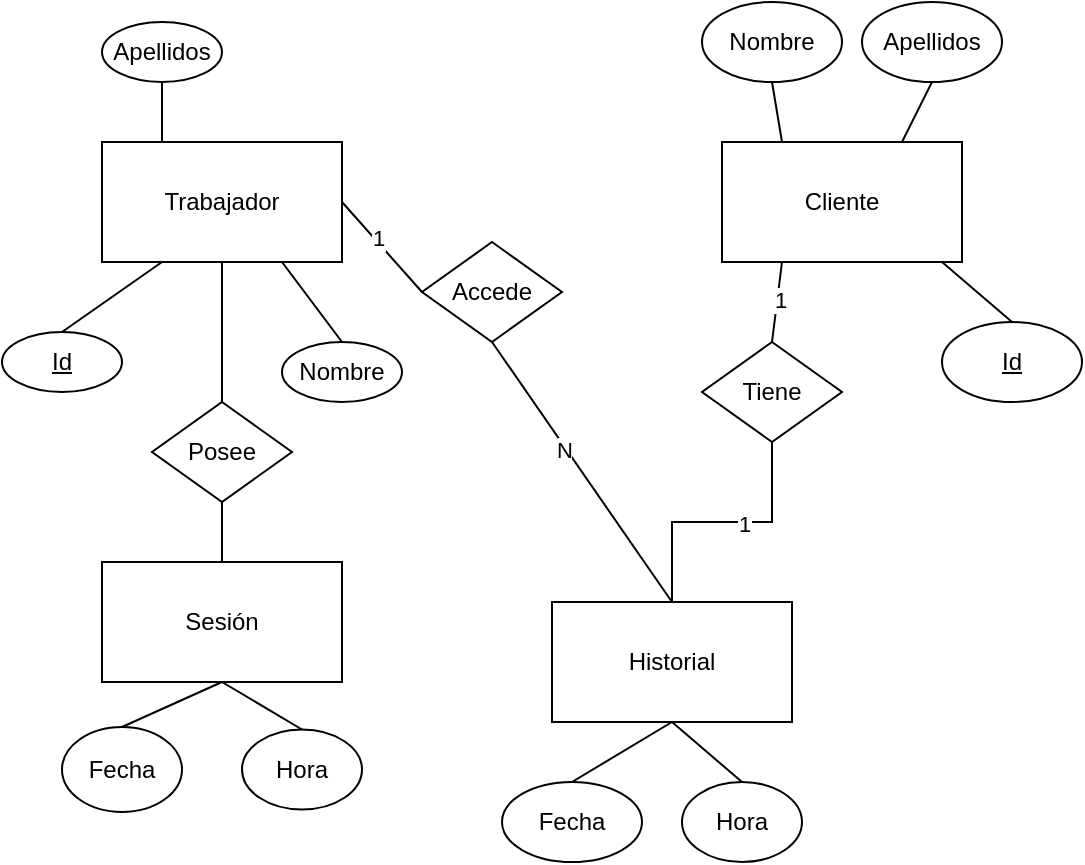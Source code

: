 <mxfile version="23.1.2" type="github">
  <diagram id="R2lEEEUBdFMjLlhIrx00" name="Page-1">
    <mxGraphModel dx="810" dy="451" grid="1" gridSize="10" guides="1" tooltips="1" connect="1" arrows="1" fold="1" page="1" pageScale="1" pageWidth="850" pageHeight="1100" math="0" shadow="0" extFonts="Permanent Marker^https://fonts.googleapis.com/css?family=Permanent+Marker">
      <root>
        <mxCell id="0" />
        <mxCell id="1" parent="0" />
        <mxCell id="xiHN5ZuXpYM65SC3CbbS-1" value="" style="shape=partialRectangle;overflow=hidden;connectable=0;fillColor=none;top=0;left=0;bottom=0;right=0;" vertex="1" parent="1">
          <mxGeometry x="110" y="270" width="30" height="30" as="geometry">
            <mxRectangle width="30" height="30" as="alternateBounds" />
          </mxGeometry>
        </mxCell>
        <mxCell id="xiHN5ZuXpYM65SC3CbbS-48" value="Trabajador" style="rounded=0;whiteSpace=wrap;html=1;" vertex="1" parent="1">
          <mxGeometry x="80" y="110" width="120" height="60" as="geometry" />
        </mxCell>
        <mxCell id="xiHN5ZuXpYM65SC3CbbS-49" value="" style="endArrow=none;html=1;rounded=0;entryX=0.25;entryY=1;entryDx=0;entryDy=0;exitX=0.5;exitY=0;exitDx=0;exitDy=0;" edge="1" parent="1" source="xiHN5ZuXpYM65SC3CbbS-50" target="xiHN5ZuXpYM65SC3CbbS-48">
          <mxGeometry width="50" height="50" relative="1" as="geometry">
            <mxPoint x="100" y="210" as="sourcePoint" />
            <mxPoint x="340" y="190" as="targetPoint" />
          </mxGeometry>
        </mxCell>
        <mxCell id="xiHN5ZuXpYM65SC3CbbS-50" value="&lt;u&gt;Id&lt;/u&gt;" style="ellipse;whiteSpace=wrap;html=1;" vertex="1" parent="1">
          <mxGeometry x="30" y="205" width="60" height="30" as="geometry" />
        </mxCell>
        <mxCell id="xiHN5ZuXpYM65SC3CbbS-51" value="" style="endArrow=none;html=1;rounded=0;entryX=0.75;entryY=1;entryDx=0;entryDy=0;exitX=0.5;exitY=0;exitDx=0;exitDy=0;" edge="1" parent="1" source="xiHN5ZuXpYM65SC3CbbS-52" target="xiHN5ZuXpYM65SC3CbbS-48">
          <mxGeometry width="50" height="50" relative="1" as="geometry">
            <mxPoint x="170" y="210" as="sourcePoint" />
            <mxPoint x="120" y="180" as="targetPoint" />
          </mxGeometry>
        </mxCell>
        <mxCell id="xiHN5ZuXpYM65SC3CbbS-52" value="Nombre" style="ellipse;whiteSpace=wrap;html=1;" vertex="1" parent="1">
          <mxGeometry x="170" y="210" width="60" height="30" as="geometry" />
        </mxCell>
        <mxCell id="xiHN5ZuXpYM65SC3CbbS-53" value="Apellidos" style="ellipse;whiteSpace=wrap;html=1;" vertex="1" parent="1">
          <mxGeometry x="80" y="50" width="60" height="30" as="geometry" />
        </mxCell>
        <mxCell id="xiHN5ZuXpYM65SC3CbbS-54" value="" style="endArrow=none;html=1;rounded=0;entryX=0.5;entryY=1;entryDx=0;entryDy=0;exitX=0.25;exitY=0;exitDx=0;exitDy=0;" edge="1" parent="1" source="xiHN5ZuXpYM65SC3CbbS-48" target="xiHN5ZuXpYM65SC3CbbS-53">
          <mxGeometry width="50" height="50" relative="1" as="geometry">
            <mxPoint x="110" y="220" as="sourcePoint" />
            <mxPoint x="120" y="180" as="targetPoint" />
          </mxGeometry>
        </mxCell>
        <mxCell id="xiHN5ZuXpYM65SC3CbbS-55" value="Accede" style="rhombus;whiteSpace=wrap;html=1;" vertex="1" parent="1">
          <mxGeometry x="240" y="160" width="70" height="50" as="geometry" />
        </mxCell>
        <mxCell id="xiHN5ZuXpYM65SC3CbbS-56" value="" style="endArrow=none;html=1;rounded=0;exitX=1;exitY=0.5;exitDx=0;exitDy=0;entryX=0;entryY=0.5;entryDx=0;entryDy=0;" edge="1" parent="1" source="xiHN5ZuXpYM65SC3CbbS-48" target="xiHN5ZuXpYM65SC3CbbS-55">
          <mxGeometry width="50" height="50" relative="1" as="geometry">
            <mxPoint x="310" y="210" as="sourcePoint" />
            <mxPoint x="360" y="160" as="targetPoint" />
          </mxGeometry>
        </mxCell>
        <mxCell id="xiHN5ZuXpYM65SC3CbbS-68" value="1" style="edgeLabel;html=1;align=center;verticalAlign=middle;resizable=0;points=[];" vertex="1" connectable="0" parent="xiHN5ZuXpYM65SC3CbbS-56">
          <mxGeometry x="-0.174" y="1" relative="1" as="geometry">
            <mxPoint as="offset" />
          </mxGeometry>
        </mxCell>
        <mxCell id="xiHN5ZuXpYM65SC3CbbS-57" value="" style="endArrow=none;html=1;rounded=0;exitX=0.5;exitY=1;exitDx=0;exitDy=0;entryX=0.5;entryY=0;entryDx=0;entryDy=0;" edge="1" parent="1" source="xiHN5ZuXpYM65SC3CbbS-55" target="xiHN5ZuXpYM65SC3CbbS-70">
          <mxGeometry width="50" height="50" relative="1" as="geometry">
            <mxPoint x="380" y="139.76" as="sourcePoint" />
            <mxPoint x="410" y="140" as="targetPoint" />
          </mxGeometry>
        </mxCell>
        <mxCell id="xiHN5ZuXpYM65SC3CbbS-69" value="N" style="edgeLabel;html=1;align=center;verticalAlign=middle;resizable=0;points=[];" vertex="1" connectable="0" parent="xiHN5ZuXpYM65SC3CbbS-57">
          <mxGeometry x="-0.186" y="-1" relative="1" as="geometry">
            <mxPoint as="offset" />
          </mxGeometry>
        </mxCell>
        <mxCell id="xiHN5ZuXpYM65SC3CbbS-58" value="Cliente" style="rounded=0;whiteSpace=wrap;html=1;" vertex="1" parent="1">
          <mxGeometry x="390" y="110" width="120" height="60" as="geometry" />
        </mxCell>
        <mxCell id="xiHN5ZuXpYM65SC3CbbS-61" value="" style="endArrow=none;html=1;rounded=0;entryX=0.25;entryY=1;entryDx=0;entryDy=0;exitX=0.5;exitY=0;exitDx=0;exitDy=0;" edge="1" parent="1" source="xiHN5ZuXpYM65SC3CbbS-76" target="xiHN5ZuXpYM65SC3CbbS-58">
          <mxGeometry width="50" height="50" relative="1" as="geometry">
            <mxPoint x="415" y="205" as="sourcePoint" />
            <mxPoint x="360" y="160" as="targetPoint" />
          </mxGeometry>
        </mxCell>
        <mxCell id="xiHN5ZuXpYM65SC3CbbS-79" value="1" style="edgeLabel;html=1;align=center;verticalAlign=middle;resizable=0;points=[];" vertex="1" connectable="0" parent="xiHN5ZuXpYM65SC3CbbS-61">
          <mxGeometry x="0.095" y="-1" relative="1" as="geometry">
            <mxPoint as="offset" />
          </mxGeometry>
        </mxCell>
        <mxCell id="xiHN5ZuXpYM65SC3CbbS-62" value="&lt;u&gt;Id&lt;/u&gt;" style="ellipse;whiteSpace=wrap;html=1;" vertex="1" parent="1">
          <mxGeometry x="500" y="200" width="70" height="40" as="geometry" />
        </mxCell>
        <mxCell id="xiHN5ZuXpYM65SC3CbbS-63" value="" style="endArrow=none;html=1;rounded=0;entryX=0.25;entryY=1;entryDx=0;entryDy=0;exitX=0.5;exitY=0;exitDx=0;exitDy=0;" edge="1" parent="1" source="xiHN5ZuXpYM65SC3CbbS-62">
          <mxGeometry width="50" height="50" relative="1" as="geometry">
            <mxPoint x="390" y="210" as="sourcePoint" />
            <mxPoint x="500" y="170" as="targetPoint" />
          </mxGeometry>
        </mxCell>
        <mxCell id="xiHN5ZuXpYM65SC3CbbS-64" value="Nombre" style="ellipse;whiteSpace=wrap;html=1;" vertex="1" parent="1">
          <mxGeometry x="380" y="40" width="70" height="40" as="geometry" />
        </mxCell>
        <mxCell id="xiHN5ZuXpYM65SC3CbbS-65" value="" style="endArrow=none;html=1;rounded=0;entryX=0.25;entryY=0;entryDx=0;entryDy=0;exitX=0.5;exitY=1;exitDx=0;exitDy=0;" edge="1" parent="1" source="xiHN5ZuXpYM65SC3CbbS-64" target="xiHN5ZuXpYM65SC3CbbS-58">
          <mxGeometry width="50" height="50" relative="1" as="geometry">
            <mxPoint x="320" y="45" as="sourcePoint" />
            <mxPoint x="430" y="5" as="targetPoint" />
          </mxGeometry>
        </mxCell>
        <mxCell id="xiHN5ZuXpYM65SC3CbbS-66" value="Apellidos" style="ellipse;whiteSpace=wrap;html=1;" vertex="1" parent="1">
          <mxGeometry x="460" y="40" width="70" height="40" as="geometry" />
        </mxCell>
        <mxCell id="xiHN5ZuXpYM65SC3CbbS-67" value="" style="endArrow=none;html=1;rounded=0;entryX=0.75;entryY=0;entryDx=0;entryDy=0;exitX=0.5;exitY=1;exitDx=0;exitDy=0;" edge="1" parent="1" source="xiHN5ZuXpYM65SC3CbbS-66" target="xiHN5ZuXpYM65SC3CbbS-58">
          <mxGeometry width="50" height="50" relative="1" as="geometry">
            <mxPoint x="435" y="90" as="sourcePoint" />
            <mxPoint x="430" y="120" as="targetPoint" />
          </mxGeometry>
        </mxCell>
        <mxCell id="xiHN5ZuXpYM65SC3CbbS-70" value="Historial" style="rounded=0;whiteSpace=wrap;html=1;" vertex="1" parent="1">
          <mxGeometry x="305" y="340" width="120" height="60" as="geometry" />
        </mxCell>
        <mxCell id="xiHN5ZuXpYM65SC3CbbS-77" style="edgeStyle=orthogonalEdgeStyle;rounded=0;orthogonalLoop=1;jettySize=auto;html=1;entryX=0.5;entryY=0;entryDx=0;entryDy=0;endArrow=none;endFill=0;" edge="1" parent="1" source="xiHN5ZuXpYM65SC3CbbS-76" target="xiHN5ZuXpYM65SC3CbbS-70">
          <mxGeometry relative="1" as="geometry" />
        </mxCell>
        <mxCell id="xiHN5ZuXpYM65SC3CbbS-78" value="1" style="edgeLabel;html=1;align=center;verticalAlign=middle;resizable=0;points=[];" vertex="1" connectable="0" parent="xiHN5ZuXpYM65SC3CbbS-77">
          <mxGeometry x="-0.159" y="1" relative="1" as="geometry">
            <mxPoint as="offset" />
          </mxGeometry>
        </mxCell>
        <mxCell id="xiHN5ZuXpYM65SC3CbbS-76" value="Tiene" style="rhombus;whiteSpace=wrap;html=1;" vertex="1" parent="1">
          <mxGeometry x="380" y="210" width="70" height="50" as="geometry" />
        </mxCell>
        <mxCell id="xiHN5ZuXpYM65SC3CbbS-80" value="Fecha" style="ellipse;whiteSpace=wrap;html=1;" vertex="1" parent="1">
          <mxGeometry x="280" y="430" width="70" height="40" as="geometry" />
        </mxCell>
        <mxCell id="xiHN5ZuXpYM65SC3CbbS-81" value="" style="endArrow=none;html=1;rounded=0;entryX=0.5;entryY=1;entryDx=0;entryDy=0;exitX=0.5;exitY=0;exitDx=0;exitDy=0;" edge="1" parent="1" source="xiHN5ZuXpYM65SC3CbbS-80" target="xiHN5ZuXpYM65SC3CbbS-70">
          <mxGeometry width="50" height="50" relative="1" as="geometry">
            <mxPoint x="310" y="280" as="sourcePoint" />
            <mxPoint x="360" y="230" as="targetPoint" />
          </mxGeometry>
        </mxCell>
        <mxCell id="xiHN5ZuXpYM65SC3CbbS-82" value="Posee" style="rhombus;whiteSpace=wrap;html=1;" vertex="1" parent="1">
          <mxGeometry x="105" y="240" width="70" height="50" as="geometry" />
        </mxCell>
        <mxCell id="xiHN5ZuXpYM65SC3CbbS-83" value="Sesión" style="rounded=0;whiteSpace=wrap;html=1;" vertex="1" parent="1">
          <mxGeometry x="80" y="320" width="120" height="60" as="geometry" />
        </mxCell>
        <mxCell id="xiHN5ZuXpYM65SC3CbbS-84" value="" style="endArrow=none;html=1;rounded=0;entryX=0.5;entryY=1;entryDx=0;entryDy=0;exitX=0.5;exitY=0;exitDx=0;exitDy=0;" edge="1" parent="1" source="xiHN5ZuXpYM65SC3CbbS-82" target="xiHN5ZuXpYM65SC3CbbS-48">
          <mxGeometry width="50" height="50" relative="1" as="geometry">
            <mxPoint x="70" y="215" as="sourcePoint" />
            <mxPoint x="120" y="180" as="targetPoint" />
          </mxGeometry>
        </mxCell>
        <mxCell id="xiHN5ZuXpYM65SC3CbbS-85" value="" style="endArrow=none;html=1;rounded=0;entryX=0.5;entryY=1;entryDx=0;entryDy=0;exitX=0.5;exitY=0;exitDx=0;exitDy=0;" edge="1" parent="1" source="xiHN5ZuXpYM65SC3CbbS-83" target="xiHN5ZuXpYM65SC3CbbS-82">
          <mxGeometry width="50" height="50" relative="1" as="geometry">
            <mxPoint x="150" y="250" as="sourcePoint" />
            <mxPoint x="150" y="180" as="targetPoint" />
          </mxGeometry>
        </mxCell>
        <mxCell id="xiHN5ZuXpYM65SC3CbbS-87" value="Fecha" style="ellipse;whiteSpace=wrap;html=1;" vertex="1" parent="1">
          <mxGeometry x="60" y="402.5" width="60" height="42.5" as="geometry" />
        </mxCell>
        <mxCell id="xiHN5ZuXpYM65SC3CbbS-88" value="Hora" style="ellipse;whiteSpace=wrap;html=1;" vertex="1" parent="1">
          <mxGeometry x="150" y="403.75" width="60" height="40" as="geometry" />
        </mxCell>
        <mxCell id="xiHN5ZuXpYM65SC3CbbS-89" value="Hora" style="ellipse;whiteSpace=wrap;html=1;" vertex="1" parent="1">
          <mxGeometry x="370" y="430" width="60" height="40" as="geometry" />
        </mxCell>
        <mxCell id="xiHN5ZuXpYM65SC3CbbS-90" value="" style="endArrow=none;html=1;rounded=0;entryX=0.5;entryY=1;entryDx=0;entryDy=0;exitX=0.5;exitY=0;exitDx=0;exitDy=0;" edge="1" parent="1" source="xiHN5ZuXpYM65SC3CbbS-89" target="xiHN5ZuXpYM65SC3CbbS-70">
          <mxGeometry width="50" height="50" relative="1" as="geometry">
            <mxPoint x="325" y="440" as="sourcePoint" />
            <mxPoint x="375" y="410" as="targetPoint" />
          </mxGeometry>
        </mxCell>
        <mxCell id="xiHN5ZuXpYM65SC3CbbS-91" value="" style="endArrow=none;html=1;rounded=0;exitX=0.5;exitY=1;exitDx=0;exitDy=0;entryX=0.5;entryY=0;entryDx=0;entryDy=0;" edge="1" parent="1" source="xiHN5ZuXpYM65SC3CbbS-83" target="xiHN5ZuXpYM65SC3CbbS-87">
          <mxGeometry relative="1" as="geometry">
            <mxPoint x="210" y="402.02" as="sourcePoint" />
            <mxPoint x="370" y="402.02" as="targetPoint" />
          </mxGeometry>
        </mxCell>
        <mxCell id="xiHN5ZuXpYM65SC3CbbS-92" value="" style="endArrow=none;html=1;rounded=0;exitX=0.5;exitY=1;exitDx=0;exitDy=0;entryX=0.5;entryY=0;entryDx=0;entryDy=0;" edge="1" parent="1" source="xiHN5ZuXpYM65SC3CbbS-83" target="xiHN5ZuXpYM65SC3CbbS-88">
          <mxGeometry relative="1" as="geometry">
            <mxPoint x="150" y="390" as="sourcePoint" />
            <mxPoint x="100" y="413" as="targetPoint" />
          </mxGeometry>
        </mxCell>
      </root>
    </mxGraphModel>
  </diagram>
</mxfile>
